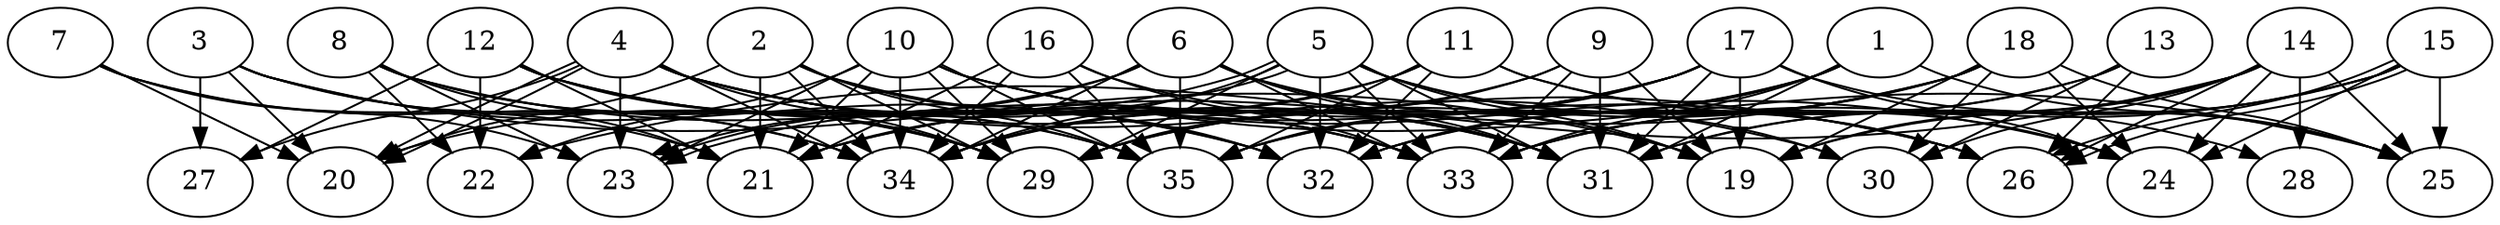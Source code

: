 // DAG automatically generated by daggen at Tue Aug  6 16:28:02 2019
// ./daggen --dot -n 35 --ccr 0.3 --fat 0.8 --regular 0.5 --density 0.6 --mindata 5242880 --maxdata 52428800 
digraph G {
  1 [size="125549227", alpha="0.12", expect_size="37664768"] 
  1 -> 25 [size ="37664768"]
  1 -> 29 [size ="37664768"]
  1 -> 31 [size ="37664768"]
  1 -> 32 [size ="37664768"]
  1 -> 33 [size ="37664768"]
  1 -> 35 [size ="37664768"]
  2 [size="168314880", alpha="0.13", expect_size="50494464"] 
  2 -> 20 [size ="50494464"]
  2 -> 21 [size ="50494464"]
  2 -> 29 [size ="50494464"]
  2 -> 31 [size ="50494464"]
  2 -> 32 [size ="50494464"]
  2 -> 34 [size ="50494464"]
  2 -> 35 [size ="50494464"]
  3 [size="54818133", alpha="0.18", expect_size="16445440"] 
  3 -> 19 [size ="16445440"]
  3 -> 20 [size ="16445440"]
  3 -> 27 [size ="16445440"]
  3 -> 29 [size ="16445440"]
  3 -> 32 [size ="16445440"]
  3 -> 34 [size ="16445440"]
  4 [size="148435627", alpha="0.00", expect_size="44530688"] 
  4 -> 20 [size ="44530688"]
  4 -> 20 [size ="44530688"]
  4 -> 23 [size ="44530688"]
  4 -> 26 [size ="44530688"]
  4 -> 27 [size ="44530688"]
  4 -> 29 [size ="44530688"]
  4 -> 30 [size ="44530688"]
  4 -> 31 [size ="44530688"]
  4 -> 33 [size ="44530688"]
  4 -> 34 [size ="44530688"]
  5 [size="101932373", alpha="0.18", expect_size="30579712"] 
  5 -> 19 [size ="30579712"]
  5 -> 23 [size ="30579712"]
  5 -> 23 [size ="30579712"]
  5 -> 26 [size ="30579712"]
  5 -> 29 [size ="30579712"]
  5 -> 30 [size ="30579712"]
  5 -> 31 [size ="30579712"]
  5 -> 32 [size ="30579712"]
  5 -> 33 [size ="30579712"]
  5 -> 34 [size ="30579712"]
  6 [size="146179413", alpha="0.12", expect_size="43853824"] 
  6 -> 19 [size ="43853824"]
  6 -> 20 [size ="43853824"]
  6 -> 23 [size ="43853824"]
  6 -> 26 [size ="43853824"]
  6 -> 31 [size ="43853824"]
  6 -> 33 [size ="43853824"]
  6 -> 34 [size ="43853824"]
  6 -> 35 [size ="43853824"]
  7 [size="43991040", alpha="0.10", expect_size="13197312"] 
  7 -> 20 [size ="13197312"]
  7 -> 21 [size ="13197312"]
  7 -> 23 [size ="13197312"]
  7 -> 34 [size ="13197312"]
  8 [size="23794347", alpha="0.11", expect_size="7138304"] 
  8 -> 21 [size ="7138304"]
  8 -> 22 [size ="7138304"]
  8 -> 23 [size ="7138304"]
  8 -> 29 [size ="7138304"]
  8 -> 33 [size ="7138304"]
  8 -> 35 [size ="7138304"]
  9 [size="93702827", alpha="0.10", expect_size="28110848"] 
  9 -> 19 [size ="28110848"]
  9 -> 29 [size ="28110848"]
  9 -> 31 [size ="28110848"]
  9 -> 33 [size ="28110848"]
  9 -> 34 [size ="28110848"]
  10 [size="118306133", alpha="0.02", expect_size="35491840"] 
  10 -> 21 [size ="35491840"]
  10 -> 22 [size ="35491840"]
  10 -> 23 [size ="35491840"]
  10 -> 24 [size ="35491840"]
  10 -> 25 [size ="35491840"]
  10 -> 26 [size ="35491840"]
  10 -> 29 [size ="35491840"]
  10 -> 34 [size ="35491840"]
  10 -> 35 [size ="35491840"]
  11 [size="91880107", alpha="0.20", expect_size="27564032"] 
  11 -> 21 [size ="27564032"]
  11 -> 24 [size ="27564032"]
  11 -> 28 [size ="27564032"]
  11 -> 32 [size ="27564032"]
  11 -> 34 [size ="27564032"]
  11 -> 35 [size ="27564032"]
  12 [size="27555840", alpha="0.13", expect_size="8266752"] 
  12 -> 21 [size ="8266752"]
  12 -> 22 [size ="8266752"]
  12 -> 27 [size ="8266752"]
  12 -> 29 [size ="8266752"]
  12 -> 32 [size ="8266752"]
  12 -> 33 [size ="8266752"]
  12 -> 35 [size ="8266752"]
  13 [size="131976533", alpha="0.18", expect_size="39592960"] 
  13 -> 26 [size ="39592960"]
  13 -> 30 [size ="39592960"]
  13 -> 32 [size ="39592960"]
  13 -> 33 [size ="39592960"]
  14 [size="117480107", alpha="0.07", expect_size="35244032"] 
  14 -> 19 [size ="35244032"]
  14 -> 22 [size ="35244032"]
  14 -> 24 [size ="35244032"]
  14 -> 25 [size ="35244032"]
  14 -> 26 [size ="35244032"]
  14 -> 28 [size ="35244032"]
  14 -> 30 [size ="35244032"]
  14 -> 31 [size ="35244032"]
  14 -> 33 [size ="35244032"]
  15 [size="119237973", alpha="0.02", expect_size="35771392"] 
  15 -> 19 [size ="35771392"]
  15 -> 24 [size ="35771392"]
  15 -> 25 [size ="35771392"]
  15 -> 26 [size ="35771392"]
  15 -> 26 [size ="35771392"]
  15 -> 31 [size ="35771392"]
  15 -> 33 [size ="35771392"]
  16 [size="106045440", alpha="0.08", expect_size="31813632"] 
  16 -> 21 [size ="31813632"]
  16 -> 31 [size ="31813632"]
  16 -> 33 [size ="31813632"]
  16 -> 34 [size ="31813632"]
  16 -> 35 [size ="31813632"]
  17 [size="44236800", alpha="0.01", expect_size="13271040"] 
  17 -> 19 [size ="13271040"]
  17 -> 21 [size ="13271040"]
  17 -> 24 [size ="13271040"]
  17 -> 25 [size ="13271040"]
  17 -> 29 [size ="13271040"]
  17 -> 31 [size ="13271040"]
  17 -> 34 [size ="13271040"]
  17 -> 35 [size ="13271040"]
  18 [size="120920747", alpha="0.04", expect_size="36276224"] 
  18 -> 19 [size ="36276224"]
  18 -> 21 [size ="36276224"]
  18 -> 24 [size ="36276224"]
  18 -> 25 [size ="36276224"]
  18 -> 29 [size ="36276224"]
  18 -> 30 [size ="36276224"]
  18 -> 32 [size ="36276224"]
  18 -> 35 [size ="36276224"]
  19 [size="53910187", alpha="0.10", expect_size="16173056"] 
  20 [size="132058453", alpha="0.18", expect_size="39617536"] 
  21 [size="144769707", alpha="0.19", expect_size="43430912"] 
  22 [size="143308800", alpha="0.19", expect_size="42992640"] 
  23 [size="90333867", alpha="0.05", expect_size="27100160"] 
  24 [size="75400533", alpha="0.07", expect_size="22620160"] 
  25 [size="134273707", alpha="0.19", expect_size="40282112"] 
  26 [size="152415573", alpha="0.08", expect_size="45724672"] 
  27 [size="55473493", alpha="0.01", expect_size="16642048"] 
  28 [size="66737493", alpha="0.14", expect_size="20021248"] 
  29 [size="97945600", alpha="0.17", expect_size="29383680"] 
  30 [size="19063467", alpha="0.13", expect_size="5719040"] 
  31 [size="157282987", alpha="0.18", expect_size="47184896"] 
  32 [size="148821333", alpha="0.04", expect_size="44646400"] 
  33 [size="144513707", alpha="0.05", expect_size="43354112"] 
  34 [size="24422400", alpha="0.19", expect_size="7326720"] 
  35 [size="76786347", alpha="0.06", expect_size="23035904"] 
}
